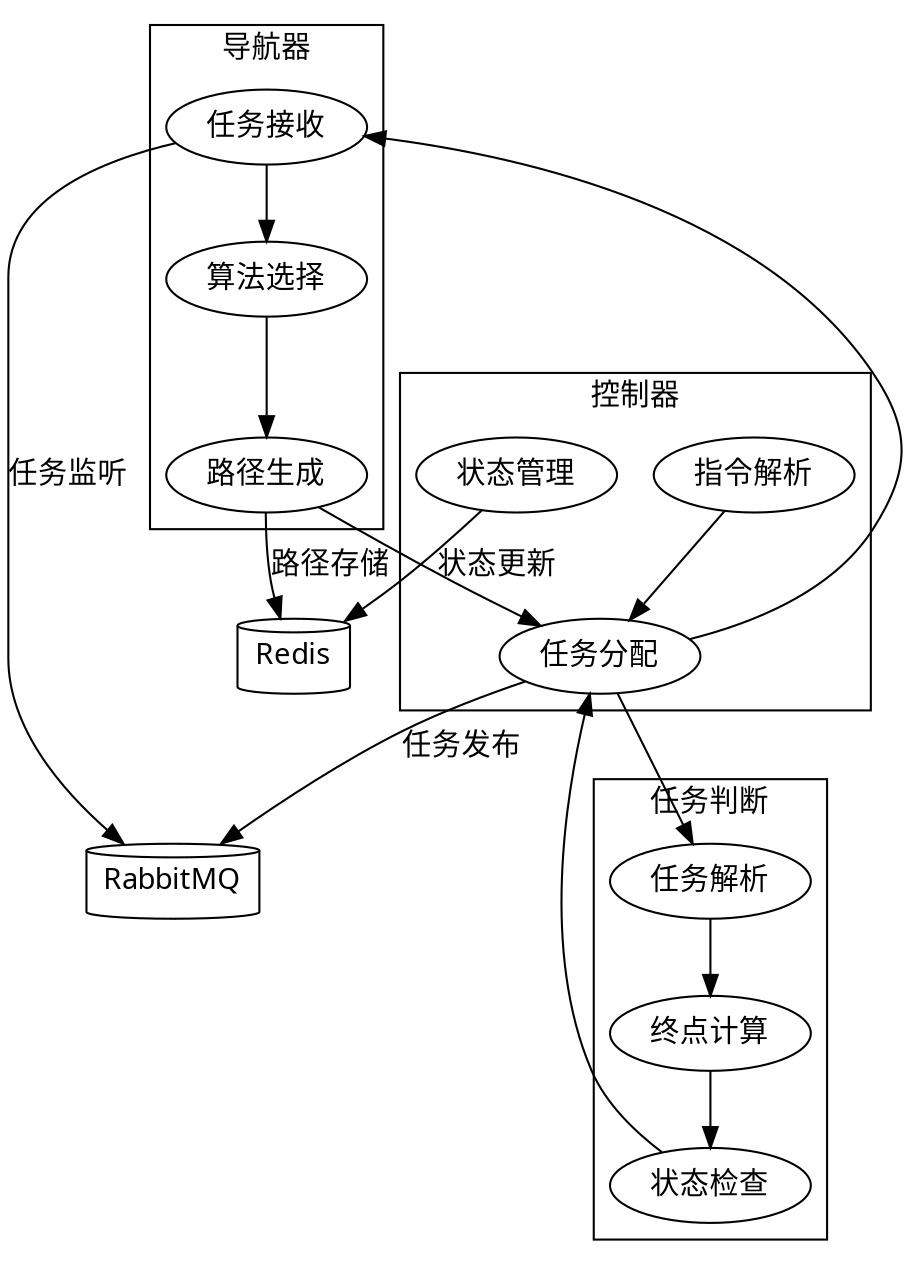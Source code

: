 digraph 局部软件结构 {
  graph [fontname="Microsoft YaHei"];
  node [fontname="Microsoft YaHei"];
  edge [fontname="Microsoft YaHei"];

  // 控制器内部组件
  subgraph cluster_controller {
    label="控制器";
    指令解析 [shape=ellipse];
    任务分配 [shape=ellipse];
    状态管理 [shape=ellipse];
  }

  // 导航器内部组件
  subgraph cluster_navigator {
    label="导航器";
    任务接收 [shape=ellipse];
    算法选择 [shape=ellipse];
    路径生成 [shape=ellipse];
  }

  // 任务判断内部组件
  subgraph cluster_taskjudge {
    label="任务判断";
    任务解析 [shape=ellipse];
    终点计算 [shape=ellipse];
    状态检查 [shape=ellipse];
  }

  // 数据流
  指令解析 -> 任务分配;
  任务分配 -> 任务接收;
  任务接收 -> 算法选择;
  算法选择 -> 路径生成;
  路径生成 -> 任务分配;
  任务分配 -> 任务解析;
  任务解析 -> 终点计算;
  终点计算 -> 状态检查;
  状态检查 -> 任务分配;

  // 外部存储
  Redis [shape=cylinder];
  RabbitMQ [shape=cylinder];

  状态管理 -> Redis [label="状态更新"];
  路径生成 -> Redis [label="路径存储"];
  任务分配 -> RabbitMQ [label="任务发布"];
  任务接收 -> RabbitMQ [label="任务监听"];
}